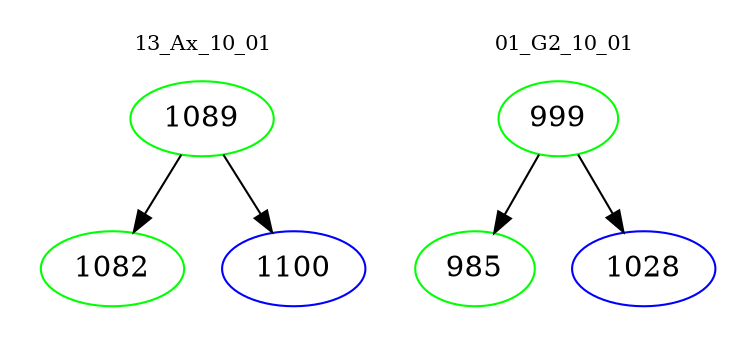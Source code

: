 digraph{
subgraph cluster_0 {
color = white
label = "13_Ax_10_01";
fontsize=10;
T0_1089 [label="1089", color="green"]
T0_1089 -> T0_1082 [color="black"]
T0_1082 [label="1082", color="green"]
T0_1089 -> T0_1100 [color="black"]
T0_1100 [label="1100", color="blue"]
}
subgraph cluster_1 {
color = white
label = "01_G2_10_01";
fontsize=10;
T1_999 [label="999", color="green"]
T1_999 -> T1_985 [color="black"]
T1_985 [label="985", color="green"]
T1_999 -> T1_1028 [color="black"]
T1_1028 [label="1028", color="blue"]
}
}
